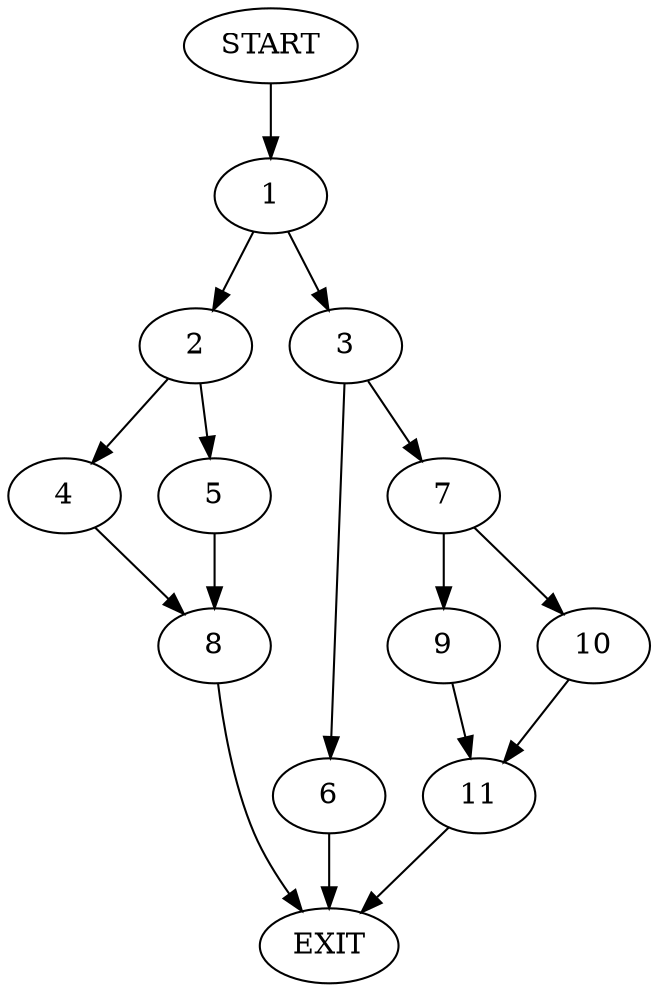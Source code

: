 digraph {
0 [label="START"]
12 [label="EXIT"]
0 -> 1
1 -> 2
1 -> 3
2 -> 4
2 -> 5
3 -> 6
3 -> 7
5 -> 8
4 -> 8
8 -> 12
7 -> 9
7 -> 10
6 -> 12
9 -> 11
10 -> 11
11 -> 12
}
